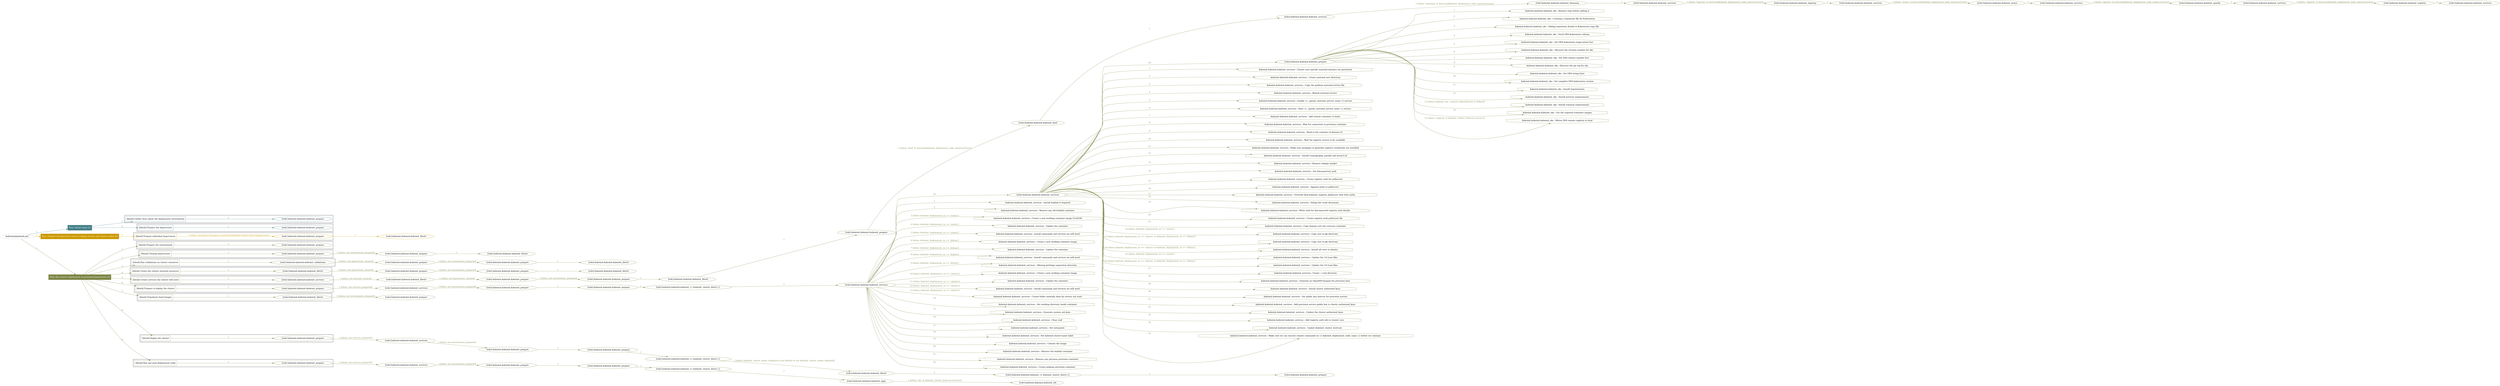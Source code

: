 digraph {
	graph [concentrate=true ordering=in rankdir=LR ratio=fill]
	edge [esep=5 sep=10]
	"kubeinit/playbook.yml" [id=root_node style=dotted]
	play_87d0db64 [label="Play: Initial setup (1)" color="#448088" fontcolor="#ffffff" id=play_87d0db64 shape=box style=filled tooltip=localhost]
	"kubeinit/playbook.yml" -> play_87d0db64 [label="1 " color="#448088" fontcolor="#448088" id=edge_9d73c4c6 labeltooltip="1 " tooltip="1 "]
	subgraph "kubeinit.kubeinit.kubeinit_prepare" {
		role_f42edd8a [label="[role] kubeinit.kubeinit.kubeinit_prepare" color="#448088" id=role_f42edd8a tooltip="kubeinit.kubeinit.kubeinit_prepare"]
	}
	subgraph "kubeinit.kubeinit.kubeinit_prepare" {
		role_058b6973 [label="[role] kubeinit.kubeinit.kubeinit_prepare" color="#448088" id=role_058b6973 tooltip="kubeinit.kubeinit.kubeinit_prepare"]
	}
	subgraph "Play: Initial setup (1)" {
		play_87d0db64 -> block_4e279056 [label=1 color="#448088" fontcolor="#448088" id=edge_4712d1a4 labeltooltip=1 tooltip=1]
		subgraph cluster_block_4e279056 {
			block_4e279056 [label="[block] Gather facts about the deployment environment" color="#448088" id=block_4e279056 labeltooltip="Gather facts about the deployment environment" shape=box tooltip="Gather facts about the deployment environment"]
			block_4e279056 -> role_f42edd8a [label="1 " color="#448088" fontcolor="#448088" id=edge_db22bc08 labeltooltip="1 " tooltip="1 "]
		}
		play_87d0db64 -> block_3f48093f [label=2 color="#448088" fontcolor="#448088" id=edge_87519b85 labeltooltip=2 tooltip=2]
		subgraph cluster_block_3f48093f {
			block_3f48093f [label="[block] Prepare the hypervisors" color="#448088" id=block_3f48093f labeltooltip="Prepare the hypervisors" shape=box tooltip="Prepare the hypervisors"]
			block_3f48093f -> role_058b6973 [label="1 " color="#448088" fontcolor="#448088" id=edge_2319b267 labeltooltip="1 " tooltip="1 "]
		}
	}
	play_05118c33 [label="Play: Prepare all hypervisor hosts to deploy service and cluster nodes (0)" color="#cc9900" fontcolor="#ffffff" id=play_05118c33 shape=box style=filled tooltip="Play: Prepare all hypervisor hosts to deploy service and cluster nodes (0)"]
	"kubeinit/playbook.yml" -> play_05118c33 [label="2 " color="#cc9900" fontcolor="#cc9900" id=edge_7a2f3e45 labeltooltip="2 " tooltip="2 "]
	subgraph "kubeinit.kubeinit.kubeinit_libvirt" {
		role_f26ae93d [label="[role] kubeinit.kubeinit.kubeinit_libvirt" color="#cc9900" id=role_f26ae93d tooltip="kubeinit.kubeinit.kubeinit_libvirt"]
	}
	subgraph "kubeinit.kubeinit.kubeinit_prepare" {
		role_41a4da51 [label="[role] kubeinit.kubeinit.kubeinit_prepare" color="#cc9900" id=role_41a4da51 tooltip="kubeinit.kubeinit.kubeinit_prepare"]
		role_41a4da51 -> role_f26ae93d [label="1 " color="#cc9900" fontcolor="#cc9900" id=edge_e25fc8d9 labeltooltip="1 " tooltip="1 "]
	}
	subgraph "Play: Prepare all hypervisor hosts to deploy service and cluster nodes (0)" {
		play_05118c33 -> block_a35e588c [label=1 color="#cc9900" fontcolor="#cc9900" id=edge_595d829c labeltooltip=1 tooltip=1]
		subgraph cluster_block_a35e588c {
			block_a35e588c [label="[block] Prepare individual hypervisors" color="#cc9900" id=block_a35e588c labeltooltip="Prepare individual hypervisors" shape=box tooltip="Prepare individual hypervisors"]
			block_a35e588c -> role_41a4da51 [label="1 [when: inventory_hostname in hostvars['kubeinit-cluster-facts'].hypervisors]" color="#cc9900" fontcolor="#cc9900" id=edge_2ab91548 labeltooltip="1 [when: inventory_hostname in hostvars['kubeinit-cluster-facts'].hypervisors]" tooltip="1 [when: inventory_hostname in hostvars['kubeinit-cluster-facts'].hypervisors]"]
		}
	}
	play_63ad06b0 [label="Play: Run cluster deployment on prepared hypervisors (1)" color="#7e8646" fontcolor="#ffffff" id=play_63ad06b0 shape=box style=filled tooltip=localhost]
	"kubeinit/playbook.yml" -> play_63ad06b0 [label="3 " color="#7e8646" fontcolor="#7e8646" id=edge_5c93c1a3 labeltooltip="3 " tooltip="3 "]
	subgraph "kubeinit.kubeinit.kubeinit_prepare" {
		role_0970f52c [label="[role] kubeinit.kubeinit.kubeinit_prepare" color="#7e8646" id=role_0970f52c tooltip="kubeinit.kubeinit.kubeinit_prepare"]
	}
	subgraph "kubeinit.kubeinit.kubeinit_libvirt" {
		role_49745679 [label="[role] kubeinit.kubeinit.kubeinit_libvirt" color="#7e8646" id=role_49745679 tooltip="kubeinit.kubeinit.kubeinit_libvirt"]
	}
	subgraph "kubeinit.kubeinit.kubeinit_prepare" {
		role_d3ad260a [label="[role] kubeinit.kubeinit.kubeinit_prepare" color="#7e8646" id=role_d3ad260a tooltip="kubeinit.kubeinit.kubeinit_prepare"]
		role_d3ad260a -> role_49745679 [label="1 " color="#7e8646" fontcolor="#7e8646" id=edge_bbd91679 labeltooltip="1 " tooltip="1 "]
	}
	subgraph "kubeinit.kubeinit.kubeinit_prepare" {
		role_5112cca8 [label="[role] kubeinit.kubeinit.kubeinit_prepare" color="#7e8646" id=role_5112cca8 tooltip="kubeinit.kubeinit.kubeinit_prepare"]
		role_5112cca8 -> role_d3ad260a [label="1 [when: not environment_prepared]" color="#7e8646" fontcolor="#7e8646" id=edge_619c03f1 labeltooltip="1 [when: not environment_prepared]" tooltip="1 [when: not environment_prepared]"]
	}
	subgraph "kubeinit.kubeinit.kubeinit_libvirt" {
		role_38a12ade [label="[role] kubeinit.kubeinit.kubeinit_libvirt" color="#7e8646" id=role_38a12ade tooltip="kubeinit.kubeinit.kubeinit_libvirt"]
	}
	subgraph "kubeinit.kubeinit.kubeinit_prepare" {
		role_173e8732 [label="[role] kubeinit.kubeinit.kubeinit_prepare" color="#7e8646" id=role_173e8732 tooltip="kubeinit.kubeinit.kubeinit_prepare"]
		role_173e8732 -> role_38a12ade [label="1 " color="#7e8646" fontcolor="#7e8646" id=edge_3a1f9c24 labeltooltip="1 " tooltip="1 "]
	}
	subgraph "kubeinit.kubeinit.kubeinit_prepare" {
		role_108a091d [label="[role] kubeinit.kubeinit.kubeinit_prepare" color="#7e8646" id=role_108a091d tooltip="kubeinit.kubeinit.kubeinit_prepare"]
		role_108a091d -> role_173e8732 [label="1 [when: not environment_prepared]" color="#7e8646" fontcolor="#7e8646" id=edge_f6538607 labeltooltip="1 [when: not environment_prepared]" tooltip="1 [when: not environment_prepared]"]
	}
	subgraph "kubeinit.kubeinit.kubeinit_validations" {
		role_7cdef1f8 [label="[role] kubeinit.kubeinit.kubeinit_validations" color="#7e8646" id=role_7cdef1f8 tooltip="kubeinit.kubeinit.kubeinit_validations"]
		role_7cdef1f8 -> role_108a091d [label="1 [when: not hypervisors_cleaned]" color="#7e8646" fontcolor="#7e8646" id=edge_c25c70f5 labeltooltip="1 [when: not hypervisors_cleaned]" tooltip="1 [when: not hypervisors_cleaned]"]
	}
	subgraph "kubeinit.kubeinit.kubeinit_libvirt" {
		role_c1b9b58c [label="[role] kubeinit.kubeinit.kubeinit_libvirt" color="#7e8646" id=role_c1b9b58c tooltip="kubeinit.kubeinit.kubeinit_libvirt"]
	}
	subgraph "kubeinit.kubeinit.kubeinit_prepare" {
		role_eb49ee43 [label="[role] kubeinit.kubeinit.kubeinit_prepare" color="#7e8646" id=role_eb49ee43 tooltip="kubeinit.kubeinit.kubeinit_prepare"]
		role_eb49ee43 -> role_c1b9b58c [label="1 " color="#7e8646" fontcolor="#7e8646" id=edge_b58cdabe labeltooltip="1 " tooltip="1 "]
	}
	subgraph "kubeinit.kubeinit.kubeinit_prepare" {
		role_29a3681a [label="[role] kubeinit.kubeinit.kubeinit_prepare" color="#7e8646" id=role_29a3681a tooltip="kubeinit.kubeinit.kubeinit_prepare"]
		role_29a3681a -> role_eb49ee43 [label="1 [when: not environment_prepared]" color="#7e8646" fontcolor="#7e8646" id=edge_bad3c96b labeltooltip="1 [when: not environment_prepared]" tooltip="1 [when: not environment_prepared]"]
	}
	subgraph "kubeinit.kubeinit.kubeinit_libvirt" {
		role_866a4097 [label="[role] kubeinit.kubeinit.kubeinit_libvirt" color="#7e8646" id=role_866a4097 tooltip="kubeinit.kubeinit.kubeinit_libvirt"]
		role_866a4097 -> role_29a3681a [label="1 [when: not hypervisors_cleaned]" color="#7e8646" fontcolor="#7e8646" id=edge_6920358d labeltooltip="1 [when: not hypervisors_cleaned]" tooltip="1 [when: not hypervisors_cleaned]"]
	}
	subgraph "kubeinit.kubeinit.kubeinit_services" {
		role_0c271d42 [label="[role] kubeinit.kubeinit.kubeinit_services" color="#7e8646" id=role_0c271d42 tooltip="kubeinit.kubeinit.kubeinit_services"]
	}
	subgraph "kubeinit.kubeinit.kubeinit_registry" {
		role_b09949bb [label="[role] kubeinit.kubeinit.kubeinit_registry" color="#7e8646" id=role_b09949bb tooltip="kubeinit.kubeinit.kubeinit_registry"]
		role_b09949bb -> role_0c271d42 [label="1 " color="#7e8646" fontcolor="#7e8646" id=edge_7ad7776f labeltooltip="1 " tooltip="1 "]
	}
	subgraph "kubeinit.kubeinit.kubeinit_services" {
		role_59762ee9 [label="[role] kubeinit.kubeinit.kubeinit_services" color="#7e8646" id=role_59762ee9 tooltip="kubeinit.kubeinit.kubeinit_services"]
		role_59762ee9 -> role_b09949bb [label="1 [when: 'registry' in hostvars[kubeinit_deployment_node_name].services]" color="#7e8646" fontcolor="#7e8646" id=edge_0fada013 labeltooltip="1 [when: 'registry' in hostvars[kubeinit_deployment_node_name].services]" tooltip="1 [when: 'registry' in hostvars[kubeinit_deployment_node_name].services]"]
	}
	subgraph "kubeinit.kubeinit.kubeinit_apache" {
		role_cd0da478 [label="[role] kubeinit.kubeinit.kubeinit_apache" color="#7e8646" id=role_cd0da478 tooltip="kubeinit.kubeinit.kubeinit_apache"]
		role_cd0da478 -> role_59762ee9 [label="1 " color="#7e8646" fontcolor="#7e8646" id=edge_8872dcd8 labeltooltip="1 " tooltip="1 "]
	}
	subgraph "kubeinit.kubeinit.kubeinit_services" {
		role_27e45bc1 [label="[role] kubeinit.kubeinit.kubeinit_services" color="#7e8646" id=role_27e45bc1 tooltip="kubeinit.kubeinit.kubeinit_services"]
		role_27e45bc1 -> role_cd0da478 [label="1 [when: 'apache' in hostvars[kubeinit_deployment_node_name].services]" color="#7e8646" fontcolor="#7e8646" id=edge_a324c24a labeltooltip="1 [when: 'apache' in hostvars[kubeinit_deployment_node_name].services]" tooltip="1 [when: 'apache' in hostvars[kubeinit_deployment_node_name].services]"]
	}
	subgraph "kubeinit.kubeinit.kubeinit_nexus" {
		role_60b45da8 [label="[role] kubeinit.kubeinit.kubeinit_nexus" color="#7e8646" id=role_60b45da8 tooltip="kubeinit.kubeinit.kubeinit_nexus"]
		role_60b45da8 -> role_27e45bc1 [label="1 " color="#7e8646" fontcolor="#7e8646" id=edge_fbbc7f1d labeltooltip="1 " tooltip="1 "]
	}
	subgraph "kubeinit.kubeinit.kubeinit_services" {
		role_e306c349 [label="[role] kubeinit.kubeinit.kubeinit_services" color="#7e8646" id=role_e306c349 tooltip="kubeinit.kubeinit.kubeinit_services"]
		role_e306c349 -> role_60b45da8 [label="1 [when: 'nexus' in hostvars[kubeinit_deployment_node_name].services]" color="#7e8646" fontcolor="#7e8646" id=edge_c4a2fa41 labeltooltip="1 [when: 'nexus' in hostvars[kubeinit_deployment_node_name].services]" tooltip="1 [when: 'nexus' in hostvars[kubeinit_deployment_node_name].services]"]
	}
	subgraph "kubeinit.kubeinit.kubeinit_haproxy" {
		role_bbe16154 [label="[role] kubeinit.kubeinit.kubeinit_haproxy" color="#7e8646" id=role_bbe16154 tooltip="kubeinit.kubeinit.kubeinit_haproxy"]
		role_bbe16154 -> role_e306c349 [label="1 " color="#7e8646" fontcolor="#7e8646" id=edge_a4ea43fc labeltooltip="1 " tooltip="1 "]
	}
	subgraph "kubeinit.kubeinit.kubeinit_services" {
		role_5dc8c433 [label="[role] kubeinit.kubeinit.kubeinit_services" color="#7e8646" id=role_5dc8c433 tooltip="kubeinit.kubeinit.kubeinit_services"]
		role_5dc8c433 -> role_bbe16154 [label="1 [when: 'haproxy' in hostvars[kubeinit_deployment_node_name].services]" color="#7e8646" fontcolor="#7e8646" id=edge_3ac73695 labeltooltip="1 [when: 'haproxy' in hostvars[kubeinit_deployment_node_name].services]" tooltip="1 [when: 'haproxy' in hostvars[kubeinit_deployment_node_name].services]"]
	}
	subgraph "kubeinit.kubeinit.kubeinit_dnsmasq" {
		role_1f5d61ee [label="[role] kubeinit.kubeinit.kubeinit_dnsmasq" color="#7e8646" id=role_1f5d61ee tooltip="kubeinit.kubeinit.kubeinit_dnsmasq"]
		role_1f5d61ee -> role_5dc8c433 [label="1 " color="#7e8646" fontcolor="#7e8646" id=edge_4d455502 labeltooltip="1 " tooltip="1 "]
	}
	subgraph "kubeinit.kubeinit.kubeinit_services" {
		role_ab257b0f [label="[role] kubeinit.kubeinit.kubeinit_services" color="#7e8646" id=role_ab257b0f tooltip="kubeinit.kubeinit.kubeinit_services"]
		role_ab257b0f -> role_1f5d61ee [label="1 [when: 'dnsmasq' in hostvars[kubeinit_deployment_node_name].services]" color="#7e8646" fontcolor="#7e8646" id=edge_f7cfd8f1 labeltooltip="1 [when: 'dnsmasq' in hostvars[kubeinit_deployment_node_name].services]" tooltip="1 [when: 'dnsmasq' in hostvars[kubeinit_deployment_node_name].services]"]
	}
	subgraph "kubeinit.kubeinit.kubeinit_bind" {
		role_b6c5ae76 [label="[role] kubeinit.kubeinit.kubeinit_bind" color="#7e8646" id=role_b6c5ae76 tooltip="kubeinit.kubeinit.kubeinit_bind"]
		role_b6c5ae76 -> role_ab257b0f [label="1 " color="#7e8646" fontcolor="#7e8646" id=edge_ece283eb labeltooltip="1 " tooltip="1 "]
	}
	subgraph "kubeinit.kubeinit.kubeinit_prepare" {
		role_d26658a9 [label="[role] kubeinit.kubeinit.kubeinit_prepare" color="#7e8646" id=role_d26658a9 tooltip="kubeinit.kubeinit.kubeinit_prepare"]
		role_d26658a9 -> role_b6c5ae76 [label="1 [when: 'bind' in hostvars[kubeinit_deployment_node_name].services]" color="#7e8646" fontcolor="#7e8646" id=edge_36b2ab4a labeltooltip="1 [when: 'bind' in hostvars[kubeinit_deployment_node_name].services]" tooltip="1 [when: 'bind' in hostvars[kubeinit_deployment_node_name].services]"]
	}
	subgraph "kubeinit.kubeinit.kubeinit_libvirt" {
		role_a6227770 [label="[role] kubeinit.kubeinit.kubeinit_libvirt" color="#7e8646" id=role_a6227770 tooltip="kubeinit.kubeinit.kubeinit_libvirt"]
		role_a6227770 -> role_d26658a9 [label="1 " color="#7e8646" fontcolor="#7e8646" id=edge_397f40f3 labeltooltip="1 " tooltip="1 "]
	}
	subgraph "kubeinit.kubeinit.kubeinit_prepare" {
		role_e621491d [label="[role] kubeinit.kubeinit.kubeinit_prepare" color="#7e8646" id=role_e621491d tooltip="kubeinit.kubeinit.kubeinit_prepare"]
		role_e621491d -> role_a6227770 [label="1 " color="#7e8646" fontcolor="#7e8646" id=edge_7a85b620 labeltooltip="1 " tooltip="1 "]
	}
	subgraph "kubeinit.kubeinit.kubeinit_prepare" {
		role_8d8a2733 [label="[role] kubeinit.kubeinit.kubeinit_prepare" color="#7e8646" id=role_8d8a2733 tooltip="kubeinit.kubeinit.kubeinit_prepare"]
		role_8d8a2733 -> role_e621491d [label="1 [when: not environment_prepared]" color="#7e8646" fontcolor="#7e8646" id=edge_0e70df71 labeltooltip="1 [when: not environment_prepared]" tooltip="1 [when: not environment_prepared]"]
	}
	subgraph "kubeinit.kubeinit.kubeinit_libvirt" {
		role_38ba7928 [label="[role] kubeinit.kubeinit.kubeinit_libvirt" color="#7e8646" id=role_38ba7928 tooltip="kubeinit.kubeinit.kubeinit_libvirt"]
		role_38ba7928 -> role_8d8a2733 [label="1 [when: not hypervisors_cleaned]" color="#7e8646" fontcolor="#7e8646" id=edge_26fff26f labeltooltip="1 [when: not hypervisors_cleaned]" tooltip="1 [when: not hypervisors_cleaned]"]
	}
	subgraph "kubeinit.kubeinit.kubeinit_services" {
		role_5cdbf76e [label="[role] kubeinit.kubeinit.kubeinit_services" color="#7e8646" id=role_5cdbf76e tooltip="kubeinit.kubeinit.kubeinit_services"]
		role_5cdbf76e -> role_38ba7928 [label="1 [when: not network_created]" color="#7e8646" fontcolor="#7e8646" id=edge_1107ef32 labeltooltip="1 [when: not network_created]" tooltip="1 [when: not network_created]"]
	}
	subgraph "kubeinit.kubeinit.kubeinit_prepare" {
		role_ef35c81f [label="[role] kubeinit.kubeinit.kubeinit_prepare" color="#7e8646" id=role_ef35c81f tooltip="kubeinit.kubeinit.kubeinit_prepare"]
		task_3a16bbb7 [label="kubeinit.kubeinit.kubeinit_eks : Remove repo before adding it" color="#7e8646" id=task_3a16bbb7 shape=octagon tooltip="kubeinit.kubeinit.kubeinit_eks : Remove repo before adding it"]
		role_ef35c81f -> task_3a16bbb7 [label="1 " color="#7e8646" fontcolor="#7e8646" id=edge_8b5bb146 labeltooltip="1 " tooltip="1 "]
		task_b39b77f6 [label="kubeinit.kubeinit.kubeinit_eks : Creating a repository file for Kubernetes" color="#7e8646" id=task_b39b77f6 shape=octagon tooltip="kubeinit.kubeinit.kubeinit_eks : Creating a repository file for Kubernetes"]
		role_ef35c81f -> task_b39b77f6 [label="2 " color="#7e8646" fontcolor="#7e8646" id=edge_3a7c21df labeltooltip="2 " tooltip="2 "]
		task_0abecddd [label="kubeinit.kubeinit.kubeinit_eks : Adding repository details in Kubernetes repo file." color="#7e8646" id=task_0abecddd shape=octagon tooltip="kubeinit.kubeinit.kubeinit_eks : Adding repository details in Kubernetes repo file."]
		role_ef35c81f -> task_0abecddd [label="3 " color="#7e8646" fontcolor="#7e8646" id=edge_49ee9853 labeltooltip="3 " tooltip="3 "]
		task_443e381f [label="kubeinit.kubeinit.kubeinit_eks : Fetch EKS kubernetes release" color="#7e8646" id=task_443e381f shape=octagon tooltip="kubeinit.kubeinit.kubeinit_eks : Fetch EKS kubernetes release"]
		role_ef35c81f -> task_443e381f [label="4 " color="#7e8646" fontcolor="#7e8646" id=edge_7594fe01 labeltooltip="4 " tooltip="4 "]
		task_a07a83be [label="kubeinit.kubeinit.kubeinit_eks : Set EKS kubernetes major-minor fact" color="#7e8646" id=task_a07a83be shape=octagon tooltip="kubeinit.kubeinit.kubeinit_eks : Set EKS kubernetes major-minor fact"]
		role_ef35c81f -> task_a07a83be [label="5 " color="#7e8646" fontcolor="#7e8646" id=edge_e152fabd labeltooltip="5 " tooltip="5 "]
		task_4fdd0b13 [label="kubeinit.kubeinit.kubeinit_eks : Discover the revision number for eks" color="#7e8646" id=task_4fdd0b13 shape=octagon tooltip="kubeinit.kubeinit.kubeinit_eks : Discover the revision number for eks"]
		role_ef35c81f -> task_4fdd0b13 [label="6 " color="#7e8646" fontcolor="#7e8646" id=edge_33c81233 labeltooltip="6 " tooltip="6 "]
		task_480c9ec3 [label="kubeinit.kubeinit.kubeinit_eks : Set EKS release number fact" color="#7e8646" id=task_480c9ec3 shape=octagon tooltip="kubeinit.kubeinit.kubeinit_eks : Set EKS release number fact"]
		role_ef35c81f -> task_480c9ec3 [label="7 " color="#7e8646" fontcolor="#7e8646" id=edge_e27d3589 labeltooltip="7 " tooltip="7 "]
		task_7c6894d0 [label="kubeinit.kubeinit.kubeinit_eks : Discover the git tag for eks" color="#7e8646" id=task_7c6894d0 shape=octagon tooltip="kubeinit.kubeinit.kubeinit_eks : Discover the git tag for eks"]
		role_ef35c81f -> task_7c6894d0 [label="8 " color="#7e8646" fontcolor="#7e8646" id=edge_46468e7f labeltooltip="8 " tooltip="8 "]
		task_c4c0847e [label="kubeinit.kubeinit.kubeinit_eks : Set EKS string facts" color="#7e8646" id=task_c4c0847e shape=octagon tooltip="kubeinit.kubeinit.kubeinit_eks : Set EKS string facts"]
		role_ef35c81f -> task_c4c0847e [label="9 " color="#7e8646" fontcolor="#7e8646" id=edge_051c9e00 labeltooltip="9 " tooltip="9 "]
		task_2cc1fdc0 [label="kubeinit.kubeinit.kubeinit_eks : Set complete EKS kubernetes version" color="#7e8646" id=task_2cc1fdc0 shape=octagon tooltip="kubeinit.kubeinit.kubeinit_eks : Set complete EKS kubernetes version"]
		role_ef35c81f -> task_2cc1fdc0 [label="10 " color="#7e8646" fontcolor="#7e8646" id=edge_944e52b4 labeltooltip="10 " tooltip="10 "]
		task_d955a61d [label="kubeinit.kubeinit.kubeinit_eks : Install requirements" color="#7e8646" id=task_d955a61d shape=octagon tooltip="kubeinit.kubeinit.kubeinit_eks : Install requirements"]
		role_ef35c81f -> task_d955a61d [label="11 " color="#7e8646" fontcolor="#7e8646" id=edge_ee40a9ae labeltooltip="11 " tooltip="11 "]
		task_04b64d88 [label="kubeinit.kubeinit.kubeinit_eks : Install services requirements" color="#7e8646" id=task_04b64d88 shape=octagon tooltip="kubeinit.kubeinit.kubeinit_eks : Install services requirements"]
		role_ef35c81f -> task_04b64d88 [label="12 " color="#7e8646" fontcolor="#7e8646" id=edge_fdc6336b labeltooltip="12 " tooltip="12 "]
		task_8c26cf6a [label="kubeinit.kubeinit.kubeinit_eks : Install common requirements" color="#7e8646" id=task_8c26cf6a shape=octagon tooltip="kubeinit.kubeinit.kubeinit_eks : Install common requirements"]
		role_ef35c81f -> task_8c26cf6a [label="13 [when: kubeinit_eks_common_dependencies is defined]" color="#7e8646" fontcolor="#7e8646" id=edge_b3f3575d labeltooltip="13 [when: kubeinit_eks_common_dependencies is defined]" tooltip="13 [when: kubeinit_eks_common_dependencies is defined]"]
		task_aa6dc5d6 [label="kubeinit.kubeinit.kubeinit_eks : Get the required container images" color="#7e8646" id=task_aa6dc5d6 shape=octagon tooltip="kubeinit.kubeinit.kubeinit_eks : Get the required container images"]
		role_ef35c81f -> task_aa6dc5d6 [label="14 " color="#7e8646" fontcolor="#7e8646" id=edge_ed7ce089 labeltooltip="14 " tooltip="14 "]
		task_bf6da6c5 [label="kubeinit.kubeinit.kubeinit_eks : Mirror EKS remote registry to local" color="#7e8646" id=task_bf6da6c5 shape=octagon tooltip="kubeinit.kubeinit.kubeinit_eks : Mirror EKS remote registry to local"]
		role_ef35c81f -> task_bf6da6c5 [label="15 [when: 'registry' in kubeinit_cluster_hostvars.services]" color="#7e8646" fontcolor="#7e8646" id=edge_f6b39649 labeltooltip="15 [when: 'registry' in kubeinit_cluster_hostvars.services]" tooltip="15 [when: 'registry' in kubeinit_cluster_hostvars.services]"]
	}
	subgraph "kubeinit.kubeinit.kubeinit_services" {
		role_819f76b2 [label="[role] kubeinit.kubeinit.kubeinit_services" color="#7e8646" id=role_819f76b2 tooltip="kubeinit.kubeinit.kubeinit_services"]
		task_a0b4cdeb [label="kubeinit.kubeinit.kubeinit_services : Ensure user specific systemd instance are persistent" color="#7e8646" id=task_a0b4cdeb shape=octagon tooltip="kubeinit.kubeinit.kubeinit_services : Ensure user specific systemd instance are persistent"]
		role_819f76b2 -> task_a0b4cdeb [label="1 " color="#7e8646" fontcolor="#7e8646" id=edge_eed10d27 labeltooltip="1 " tooltip="1 "]
		task_dfb83944 [label="kubeinit.kubeinit.kubeinit_services : Create systemd user directory" color="#7e8646" id=task_dfb83944 shape=octagon tooltip="kubeinit.kubeinit.kubeinit_services : Create systemd user directory"]
		role_819f76b2 -> task_dfb83944 [label="2 " color="#7e8646" fontcolor="#7e8646" id=edge_f7d6b0ba labeltooltip="2 " tooltip="2 "]
		task_a2930ee3 [label="kubeinit.kubeinit.kubeinit_services : Copy the podman systemd service file" color="#7e8646" id=task_a2930ee3 shape=octagon tooltip="kubeinit.kubeinit.kubeinit_services : Copy the podman systemd service file"]
		role_819f76b2 -> task_a2930ee3 [label="3 " color="#7e8646" fontcolor="#7e8646" id=edge_9b616e14 labeltooltip="3 " tooltip="3 "]
		task_4eba313f [label="kubeinit.kubeinit.kubeinit_services : Reload systemd service" color="#7e8646" id=task_4eba313f shape=octagon tooltip="kubeinit.kubeinit.kubeinit_services : Reload systemd service"]
		role_819f76b2 -> task_4eba313f [label="4 " color="#7e8646" fontcolor="#7e8646" id=edge_10322d0b labeltooltip="4 " tooltip="4 "]
		task_5df983cb [label="kubeinit.kubeinit.kubeinit_services : Enable {{ _param_systemd_service_name }}.service" color="#7e8646" id=task_5df983cb shape=octagon tooltip="kubeinit.kubeinit.kubeinit_services : Enable {{ _param_systemd_service_name }}.service"]
		role_819f76b2 -> task_5df983cb [label="5 " color="#7e8646" fontcolor="#7e8646" id=edge_586af521 labeltooltip="5 " tooltip="5 "]
		task_d8dfec74 [label="kubeinit.kubeinit.kubeinit_services : Start {{ _param_systemd_service_name }}.service" color="#7e8646" id=task_d8dfec74 shape=octagon tooltip="kubeinit.kubeinit.kubeinit_services : Start {{ _param_systemd_service_name }}.service"]
		role_819f76b2 -> task_d8dfec74 [label="6 " color="#7e8646" fontcolor="#7e8646" id=edge_2289912f labeltooltip="6 " tooltip="6 "]
		task_fcccec2f [label="kubeinit.kubeinit.kubeinit_services : Add remote container to hosts" color="#7e8646" id=task_fcccec2f shape=octagon tooltip="kubeinit.kubeinit.kubeinit_services : Add remote container to hosts"]
		role_819f76b2 -> task_fcccec2f [label="7 " color="#7e8646" fontcolor="#7e8646" id=edge_599419a3 labeltooltip="7 " tooltip="7 "]
		task_38e72339 [label="kubeinit.kubeinit.kubeinit_services : Wait for connection to provision container" color="#7e8646" id=task_38e72339 shape=octagon tooltip="kubeinit.kubeinit.kubeinit_services : Wait for connection to provision container"]
		role_819f76b2 -> task_38e72339 [label="8 " color="#7e8646" fontcolor="#7e8646" id=edge_004d0059 labeltooltip="8 " tooltip="8 "]
		task_5944936f [label="kubeinit.kubeinit.kubeinit_services : Read in the contents of domain.crt" color="#7e8646" id=task_5944936f shape=octagon tooltip="kubeinit.kubeinit.kubeinit_services : Read in the contents of domain.crt"]
		role_819f76b2 -> task_5944936f [label="9 " color="#7e8646" fontcolor="#7e8646" id=edge_137cb522 labeltooltip="9 " tooltip="9 "]
		task_bb23a3f6 [label="kubeinit.kubeinit.kubeinit_services : Wait for registry service to be available" color="#7e8646" id=task_bb23a3f6 shape=octagon tooltip="kubeinit.kubeinit.kubeinit_services : Wait for registry service to be available"]
		role_819f76b2 -> task_bb23a3f6 [label="10 " color="#7e8646" fontcolor="#7e8646" id=edge_faa3321f labeltooltip="10 " tooltip="10 "]
		task_7a6847c8 [label="kubeinit.kubeinit.kubeinit_services : Make sure packages to generate registry credentials are installed" color="#7e8646" id=task_7a6847c8 shape=octagon tooltip="kubeinit.kubeinit.kubeinit_services : Make sure packages to generate registry credentials are installed"]
		role_819f76b2 -> task_7a6847c8 [label="11 " color="#7e8646" fontcolor="#7e8646" id=edge_ce93cf43 labeltooltip="11 " tooltip="11 "]
		task_b4f5aef2 [label="kubeinit.kubeinit.kubeinit_services : Install cryptography, passlib and nexus3-cli" color="#7e8646" id=task_b4f5aef2 shape=octagon tooltip="kubeinit.kubeinit.kubeinit_services : Install cryptography, passlib and nexus3-cli"]
		role_819f76b2 -> task_b4f5aef2 [label="12 " color="#7e8646" fontcolor="#7e8646" id=edge_4cf985eb labeltooltip="12 " tooltip="12 "]
		task_d9acb0d5 [label="kubeinit.kubeinit.kubeinit_services : Remove nologin marker" color="#7e8646" id=task_d9acb0d5 shape=octagon tooltip="kubeinit.kubeinit.kubeinit_services : Remove nologin marker"]
		role_819f76b2 -> task_d9acb0d5 [label="13 " color="#7e8646" fontcolor="#7e8646" id=edge_87ed0fdf labeltooltip="13 " tooltip="13 "]
		task_d4a8fd0d [label="kubeinit.kubeinit.kubeinit_services : Set disconnected_auth" color="#7e8646" id=task_d4a8fd0d shape=octagon tooltip="kubeinit.kubeinit.kubeinit_services : Set disconnected_auth"]
		role_819f76b2 -> task_d4a8fd0d [label="14 " color="#7e8646" fontcolor="#7e8646" id=edge_8779456b labeltooltip="14 " tooltip="14 "]
		task_3b46f556 [label="kubeinit.kubeinit.kubeinit_services : Create registry auth for pullsecret" color="#7e8646" id=task_3b46f556 shape=octagon tooltip="kubeinit.kubeinit.kubeinit_services : Create registry auth for pullsecret"]
		role_819f76b2 -> task_3b46f556 [label="15 " color="#7e8646" fontcolor="#7e8646" id=edge_87e26617 labeltooltip="15 " tooltip="15 "]
		task_12085c65 [label="kubeinit.kubeinit.kubeinit_services : Append auths to pullsecret" color="#7e8646" id=task_12085c65 shape=octagon tooltip="kubeinit.kubeinit.kubeinit_services : Append auths to pullsecret"]
		role_819f76b2 -> task_12085c65 [label="16 " color="#7e8646" fontcolor="#7e8646" id=edge_56f733f6 labeltooltip="16 " tooltip="16 "]
		task_524aeeb0 [label="kubeinit.kubeinit.kubeinit_services : Override final kubeinit_registry_pullsecret with both auths" color="#7e8646" id=task_524aeeb0 shape=octagon tooltip="kubeinit.kubeinit.kubeinit_services : Override final kubeinit_registry_pullsecret with both auths"]
		role_819f76b2 -> task_524aeeb0 [label="17 " color="#7e8646" fontcolor="#7e8646" id=edge_baee4c8a labeltooltip="17 " tooltip="17 "]
		task_07060e96 [label="kubeinit.kubeinit.kubeinit_services : Debug the creds dictionary" color="#7e8646" id=task_07060e96 shape=octagon tooltip="kubeinit.kubeinit.kubeinit_services : Debug the creds dictionary"]
		role_819f76b2 -> task_07060e96 [label="18 " color="#7e8646" fontcolor="#7e8646" id=edge_4eeb128a labeltooltip="18 " tooltip="18 "]
		task_9306ac1d [label="kubeinit.kubeinit.kubeinit_services : Write auth for disconnected registry auth details" color="#7e8646" id=task_9306ac1d shape=octagon tooltip="kubeinit.kubeinit.kubeinit_services : Write auth for disconnected registry auth details"]
		role_819f76b2 -> task_9306ac1d [label="19 " color="#7e8646" fontcolor="#7e8646" id=edge_1c73131d labeltooltip="19 " tooltip="19 "]
		task_c14ddbaf [label="kubeinit.kubeinit.kubeinit_services : Create registry auth pullsecret file" color="#7e8646" id=task_c14ddbaf shape=octagon tooltip="kubeinit.kubeinit.kubeinit_services : Create registry auth pullsecret file"]
		role_819f76b2 -> task_c14ddbaf [label="20 " color="#7e8646" fontcolor="#7e8646" id=edge_3f8629a9 labeltooltip="20 " tooltip="20 "]
		task_57edb0f0 [label="kubeinit.kubeinit.kubeinit_services : Copy domain cert into services container" color="#7e8646" id=task_57edb0f0 shape=octagon tooltip="kubeinit.kubeinit.kubeinit_services : Copy domain cert into services container"]
		role_819f76b2 -> task_57edb0f0 [label="21 " color="#7e8646" fontcolor="#7e8646" id=edge_04675d10 labeltooltip="21 " tooltip="21 "]
		task_6c37a342 [label="kubeinit.kubeinit.kubeinit_services : Copy cert to pki directory" color="#7e8646" id=task_6c37a342 shape=octagon tooltip="kubeinit.kubeinit.kubeinit_services : Copy cert to pki directory"]
		role_819f76b2 -> task_6c37a342 [label="22 [when: kubeinit_deployment_os == 'centos']" color="#7e8646" fontcolor="#7e8646" id=edge_594af260 labeltooltip="22 [when: kubeinit_deployment_os == 'centos']" tooltip="22 [when: kubeinit_deployment_os == 'centos']"]
		task_ae83385d [label="kubeinit.kubeinit.kubeinit_services : Copy cert to pki directory" color="#7e8646" id=task_ae83385d shape=octagon tooltip="kubeinit.kubeinit.kubeinit_services : Copy cert to pki directory"]
		role_819f76b2 -> task_ae83385d [label="23 [when: kubeinit_deployment_os == 'ubuntu' or kubeinit_deployment_os == 'debian']" color="#7e8646" fontcolor="#7e8646" id=edge_8dd4a3e8 labeltooltip="23 [when: kubeinit_deployment_os == 'ubuntu' or kubeinit_deployment_os == 'debian']" tooltip="23 [when: kubeinit_deployment_os == 'ubuntu' or kubeinit_deployment_os == 'debian']"]
		task_e68d32cb [label="kubeinit.kubeinit.kubeinit_services : Install all certs in ubuntu" color="#7e8646" id=task_e68d32cb shape=octagon tooltip="kubeinit.kubeinit.kubeinit_services : Install all certs in ubuntu"]
		role_819f76b2 -> task_e68d32cb [label="24 [when: kubeinit_deployment_os == 'ubuntu' or kubeinit_deployment_os == 'debian']" color="#7e8646" fontcolor="#7e8646" id=edge_6aa71880 labeltooltip="24 [when: kubeinit_deployment_os == 'ubuntu' or kubeinit_deployment_os == 'debian']" tooltip="24 [when: kubeinit_deployment_os == 'ubuntu' or kubeinit_deployment_os == 'debian']"]
		task_3050af9c [label="kubeinit.kubeinit.kubeinit_services : Update the CA trust files" color="#7e8646" id=task_3050af9c shape=octagon tooltip="kubeinit.kubeinit.kubeinit_services : Update the CA trust files"]
		role_819f76b2 -> task_3050af9c [label="25 [when: kubeinit_deployment_os == 'centos']" color="#7e8646" fontcolor="#7e8646" id=edge_056596ad labeltooltip="25 [when: kubeinit_deployment_os == 'centos']" tooltip="25 [when: kubeinit_deployment_os == 'centos']"]
		task_2c5c85d8 [label="kubeinit.kubeinit.kubeinit_services : Update the CA trust files" color="#7e8646" id=task_2c5c85d8 shape=octagon tooltip="kubeinit.kubeinit.kubeinit_services : Update the CA trust files"]
		role_819f76b2 -> task_2c5c85d8 [label="26 [when: kubeinit_deployment_os == 'ubuntu' or kubeinit_deployment_os == 'debian']" color="#7e8646" fontcolor="#7e8646" id=edge_58d9fabe labeltooltip="26 [when: kubeinit_deployment_os == 'ubuntu' or kubeinit_deployment_os == 'debian']" tooltip="26 [when: kubeinit_deployment_os == 'ubuntu' or kubeinit_deployment_os == 'debian']"]
		task_cbbad94c [label="kubeinit.kubeinit.kubeinit_services : Create ~/.ssh directory" color="#7e8646" id=task_cbbad94c shape=octagon tooltip="kubeinit.kubeinit.kubeinit_services : Create ~/.ssh directory"]
		role_819f76b2 -> task_cbbad94c [label="27 " color="#7e8646" fontcolor="#7e8646" id=edge_e150084f labeltooltip="27 " tooltip="27 "]
		task_15c77390 [label="kubeinit.kubeinit.kubeinit_services : Generate an OpenSSH keypair for provision host" color="#7e8646" id=task_15c77390 shape=octagon tooltip="kubeinit.kubeinit.kubeinit_services : Generate an OpenSSH keypair for provision host"]
		role_819f76b2 -> task_15c77390 [label="28 " color="#7e8646" fontcolor="#7e8646" id=edge_67b0799c labeltooltip="28 " tooltip="28 "]
		task_cf808c59 [label="kubeinit.kubeinit.kubeinit_services : Install cluster authorized keys" color="#7e8646" id=task_cf808c59 shape=octagon tooltip="kubeinit.kubeinit.kubeinit_services : Install cluster authorized keys"]
		role_819f76b2 -> task_cf808c59 [label="29 " color="#7e8646" fontcolor="#7e8646" id=edge_a06e9721 labeltooltip="29 " tooltip="29 "]
		task_2c0398db [label="kubeinit.kubeinit.kubeinit_services : Set public_key hostvar for provision service" color="#7e8646" id=task_2c0398db shape=octagon tooltip="kubeinit.kubeinit.kubeinit_services : Set public_key hostvar for provision service"]
		role_819f76b2 -> task_2c0398db [label="30 " color="#7e8646" fontcolor="#7e8646" id=edge_2ed98be1 labeltooltip="30 " tooltip="30 "]
		task_1c84a51a [label="kubeinit.kubeinit.kubeinit_services : Add provision service public key to cluster authorized_keys" color="#7e8646" id=task_1c84a51a shape=octagon tooltip="kubeinit.kubeinit.kubeinit_services : Add provision service public key to cluster authorized_keys"]
		role_819f76b2 -> task_1c84a51a [label="31 " color="#7e8646" fontcolor="#7e8646" id=edge_f34dc7b0 labeltooltip="31 " tooltip="31 "]
		task_acb63b18 [label="kubeinit.kubeinit.kubeinit_services : Update the cluster authorized_keys" color="#7e8646" id=task_acb63b18 shape=octagon tooltip="kubeinit.kubeinit.kubeinit_services : Update the cluster authorized_keys"]
		role_819f76b2 -> task_acb63b18 [label="32 " color="#7e8646" fontcolor="#7e8646" id=edge_183ea117 labeltooltip="32 " tooltip="32 "]
		task_2a87384e [label="kubeinit.kubeinit.kubeinit_services : Add registry auth info to cluster vars" color="#7e8646" id=task_2a87384e shape=octagon tooltip="kubeinit.kubeinit.kubeinit_services : Add registry auth info to cluster vars"]
		role_819f76b2 -> task_2a87384e [label="33 " color="#7e8646" fontcolor="#7e8646" id=edge_aee6703b labeltooltip="33 " tooltip="33 "]
		task_be22332b [label="kubeinit.kubeinit.kubeinit_services : Update kubeinit_cluster_hostvars" color="#7e8646" id=task_be22332b shape=octagon tooltip="kubeinit.kubeinit.kubeinit_services : Update kubeinit_cluster_hostvars"]
		role_819f76b2 -> task_be22332b [label="34 " color="#7e8646" fontcolor="#7e8646" id=edge_353e0c4d labeltooltip="34 " tooltip="34 "]
		task_e67e3681 [label="kubeinit.kubeinit.kubeinit_services : Make sure we can execute remote commands on {{ kubeinit_deployment_node_name }} before we continue" color="#7e8646" id=task_e67e3681 shape=octagon tooltip="kubeinit.kubeinit.kubeinit_services : Make sure we can execute remote commands on {{ kubeinit_deployment_node_name }} before we continue"]
		role_819f76b2 -> task_e67e3681 [label="35 " color="#7e8646" fontcolor="#7e8646" id=edge_b2251486 labeltooltip="35 " tooltip="35 "]
		role_819f76b2 -> role_ef35c81f [label="36 " color="#7e8646" fontcolor="#7e8646" id=edge_5c17ca71 labeltooltip="36 " tooltip="36 "]
	}
	subgraph "kubeinit.kubeinit.kubeinit_services" {
		role_b5d6441d [label="[role] kubeinit.kubeinit.kubeinit_services" color="#7e8646" id=role_b5d6441d tooltip="kubeinit.kubeinit.kubeinit_services"]
		task_6367c646 [label="kubeinit.kubeinit.kubeinit_services : Install buildah if required" color="#7e8646" id=task_6367c646 shape=octagon tooltip="kubeinit.kubeinit.kubeinit_services : Install buildah if required"]
		role_b5d6441d -> task_6367c646 [label="1 " color="#7e8646" fontcolor="#7e8646" id=edge_e070b0a5 labeltooltip="1 " tooltip="1 "]
		task_24237e35 [label="kubeinit.kubeinit.kubeinit_services : Remove any old buildah container" color="#7e8646" id=task_24237e35 shape=octagon tooltip="kubeinit.kubeinit.kubeinit_services : Remove any old buildah container"]
		role_b5d6441d -> task_24237e35 [label="2 " color="#7e8646" fontcolor="#7e8646" id=edge_d1737a89 labeltooltip="2 " tooltip="2 "]
		task_d9fcff24 [label="kubeinit.kubeinit.kubeinit_services : Create a new working container image (CentOS)" color="#7e8646" id=task_d9fcff24 shape=octagon tooltip="kubeinit.kubeinit.kubeinit_services : Create a new working container image (CentOS)"]
		role_b5d6441d -> task_d9fcff24 [label="3 [when: kubeinit_deployment_os == 'centos']" color="#7e8646" fontcolor="#7e8646" id=edge_c50009f6 labeltooltip="3 [when: kubeinit_deployment_os == 'centos']" tooltip="3 [when: kubeinit_deployment_os == 'centos']"]
		task_b1663d8b [label="kubeinit.kubeinit.kubeinit_services : Update the container" color="#7e8646" id=task_b1663d8b shape=octagon tooltip="kubeinit.kubeinit.kubeinit_services : Update the container"]
		role_b5d6441d -> task_b1663d8b [label="4 [when: kubeinit_deployment_os == 'centos']" color="#7e8646" fontcolor="#7e8646" id=edge_8ca8eb14 labeltooltip="4 [when: kubeinit_deployment_os == 'centos']" tooltip="4 [when: kubeinit_deployment_os == 'centos']"]
		task_c7b6e542 [label="kubeinit.kubeinit.kubeinit_services : Install commands and services we will need" color="#7e8646" id=task_c7b6e542 shape=octagon tooltip="kubeinit.kubeinit.kubeinit_services : Install commands and services we will need"]
		role_b5d6441d -> task_c7b6e542 [label="5 [when: kubeinit_deployment_os == 'centos']" color="#7e8646" fontcolor="#7e8646" id=edge_cf4b44cb labeltooltip="5 [when: kubeinit_deployment_os == 'centos']" tooltip="5 [when: kubeinit_deployment_os == 'centos']"]
		task_ff808cbe [label="kubeinit.kubeinit.kubeinit_services : Create a new working container image" color="#7e8646" id=task_ff808cbe shape=octagon tooltip="kubeinit.kubeinit.kubeinit_services : Create a new working container image"]
		role_b5d6441d -> task_ff808cbe [label="6 [when: kubeinit_deployment_os == 'debian']" color="#7e8646" fontcolor="#7e8646" id=edge_c918f863 labeltooltip="6 [when: kubeinit_deployment_os == 'debian']" tooltip="6 [when: kubeinit_deployment_os == 'debian']"]
		task_d00528e3 [label="kubeinit.kubeinit.kubeinit_services : Update the container" color="#7e8646" id=task_d00528e3 shape=octagon tooltip="kubeinit.kubeinit.kubeinit_services : Update the container"]
		role_b5d6441d -> task_d00528e3 [label="7 [when: kubeinit_deployment_os == 'debian']" color="#7e8646" fontcolor="#7e8646" id=edge_bdedcb05 labeltooltip="7 [when: kubeinit_deployment_os == 'debian']" tooltip="7 [when: kubeinit_deployment_os == 'debian']"]
		task_9a9ace3a [label="kubeinit.kubeinit.kubeinit_services : Install commands and services we will need" color="#7e8646" id=task_9a9ace3a shape=octagon tooltip="kubeinit.kubeinit.kubeinit_services : Install commands and services we will need"]
		role_b5d6441d -> task_9a9ace3a [label="8 [when: kubeinit_deployment_os == 'debian']" color="#7e8646" fontcolor="#7e8646" id=edge_a7c5591e labeltooltip="8 [when: kubeinit_deployment_os == 'debian']" tooltip="8 [when: kubeinit_deployment_os == 'debian']"]
		task_c513ca9d [label="kubeinit.kubeinit.kubeinit_services : Missing privilege separation directory" color="#7e8646" id=task_c513ca9d shape=octagon tooltip="kubeinit.kubeinit.kubeinit_services : Missing privilege separation directory"]
		role_b5d6441d -> task_c513ca9d [label="9 [when: kubeinit_deployment_os == 'debian']" color="#7e8646" fontcolor="#7e8646" id=edge_08297d7c labeltooltip="9 [when: kubeinit_deployment_os == 'debian']" tooltip="9 [when: kubeinit_deployment_os == 'debian']"]
		task_20a62b03 [label="kubeinit.kubeinit.kubeinit_services : Create a new working container image" color="#7e8646" id=task_20a62b03 shape=octagon tooltip="kubeinit.kubeinit.kubeinit_services : Create a new working container image"]
		role_b5d6441d -> task_20a62b03 [label="10 [when: kubeinit_deployment_os == 'ubuntu']" color="#7e8646" fontcolor="#7e8646" id=edge_e9e55c6d labeltooltip="10 [when: kubeinit_deployment_os == 'ubuntu']" tooltip="10 [when: kubeinit_deployment_os == 'ubuntu']"]
		task_b6d96b32 [label="kubeinit.kubeinit.kubeinit_services : Update the container" color="#7e8646" id=task_b6d96b32 shape=octagon tooltip="kubeinit.kubeinit.kubeinit_services : Update the container"]
		role_b5d6441d -> task_b6d96b32 [label="11 [when: kubeinit_deployment_os == 'ubuntu']" color="#7e8646" fontcolor="#7e8646" id=edge_21267b22 labeltooltip="11 [when: kubeinit_deployment_os == 'ubuntu']" tooltip="11 [when: kubeinit_deployment_os == 'ubuntu']"]
		task_5925631c [label="kubeinit.kubeinit.kubeinit_services : Install commands and services we will need" color="#7e8646" id=task_5925631c shape=octagon tooltip="kubeinit.kubeinit.kubeinit_services : Install commands and services we will need"]
		role_b5d6441d -> task_5925631c [label="12 [when: kubeinit_deployment_os == 'ubuntu']" color="#7e8646" fontcolor="#7e8646" id=edge_abf94bd2 labeltooltip="12 [when: kubeinit_deployment_os == 'ubuntu']" tooltip="12 [when: kubeinit_deployment_os == 'ubuntu']"]
		task_fe6c1574 [label="kubeinit.kubeinit.kubeinit_services : Create folder normally done by service ssh start" color="#7e8646" id=task_fe6c1574 shape=octagon tooltip="kubeinit.kubeinit.kubeinit_services : Create folder normally done by service ssh start"]
		role_b5d6441d -> task_fe6c1574 [label="13 [when: kubeinit_deployment_os == 'ubuntu']" color="#7e8646" fontcolor="#7e8646" id=edge_3b1fb598 labeltooltip="13 [when: kubeinit_deployment_os == 'ubuntu']" tooltip="13 [when: kubeinit_deployment_os == 'ubuntu']"]
		task_2984e1ba [label="kubeinit.kubeinit.kubeinit_services : Set working directory inside container" color="#7e8646" id=task_2984e1ba shape=octagon tooltip="kubeinit.kubeinit.kubeinit_services : Set working directory inside container"]
		role_b5d6441d -> task_2984e1ba [label="14 " color="#7e8646" fontcolor="#7e8646" id=edge_ff7c7f0f labeltooltip="14 " tooltip="14 "]
		task_db080df7 [label="kubeinit.kubeinit.kubeinit_services : Generate system ssh keys" color="#7e8646" id=task_db080df7 shape=octagon tooltip="kubeinit.kubeinit.kubeinit_services : Generate system ssh keys"]
		role_b5d6441d -> task_db080df7 [label="15 " color="#7e8646" fontcolor="#7e8646" id=edge_1783c79d labeltooltip="15 " tooltip="15 "]
		task_864177b1 [label="kubeinit.kubeinit.kubeinit_services : Clear cmd" color="#7e8646" id=task_864177b1 shape=octagon tooltip="kubeinit.kubeinit.kubeinit_services : Clear cmd"]
		role_b5d6441d -> task_864177b1 [label="16 " color="#7e8646" fontcolor="#7e8646" id=edge_a0932189 labeltooltip="16 " tooltip="16 "]
		task_fd125f3e [label="kubeinit.kubeinit.kubeinit_services : Set entrypoint" color="#7e8646" id=task_fd125f3e shape=octagon tooltip="kubeinit.kubeinit.kubeinit_services : Set entrypoint"]
		role_b5d6441d -> task_fd125f3e [label="17 " color="#7e8646" fontcolor="#7e8646" id=edge_bf97a9aa labeltooltip="17 " tooltip="17 "]
		task_34d7079e [label="kubeinit.kubeinit.kubeinit_services : Set kubeinit-cluster-name label" color="#7e8646" id=task_34d7079e shape=octagon tooltip="kubeinit.kubeinit.kubeinit_services : Set kubeinit-cluster-name label"]
		role_b5d6441d -> task_34d7079e [label="18 " color="#7e8646" fontcolor="#7e8646" id=edge_8c7eac5b labeltooltip="18 " tooltip="18 "]
		task_1fa7799e [label="kubeinit.kubeinit.kubeinit_services : Commit the image" color="#7e8646" id=task_1fa7799e shape=octagon tooltip="kubeinit.kubeinit.kubeinit_services : Commit the image"]
		role_b5d6441d -> task_1fa7799e [label="19 " color="#7e8646" fontcolor="#7e8646" id=edge_5d1ca5ea labeltooltip="19 " tooltip="19 "]
		task_5c0c2eda [label="kubeinit.kubeinit.kubeinit_services : Remove the buildah container" color="#7e8646" id=task_5c0c2eda shape=octagon tooltip="kubeinit.kubeinit.kubeinit_services : Remove the buildah container"]
		role_b5d6441d -> task_5c0c2eda [label="20 " color="#7e8646" fontcolor="#7e8646" id=edge_e8ea0b18 labeltooltip="20 " tooltip="20 "]
		task_25dbeb05 [label="kubeinit.kubeinit.kubeinit_services : Remove any previous provision container" color="#7e8646" id=task_25dbeb05 shape=octagon tooltip="kubeinit.kubeinit.kubeinit_services : Remove any previous provision container"]
		role_b5d6441d -> task_25dbeb05 [label="21 " color="#7e8646" fontcolor="#7e8646" id=edge_4104b7fd labeltooltip="21 " tooltip="21 "]
		task_648ac8e7 [label="kubeinit.kubeinit.kubeinit_services : Create podman provision container" color="#7e8646" id=task_648ac8e7 shape=octagon tooltip="kubeinit.kubeinit.kubeinit_services : Create podman provision container"]
		role_b5d6441d -> task_648ac8e7 [label="22 " color="#7e8646" fontcolor="#7e8646" id=edge_f5d230f6 labeltooltip="22 " tooltip="22 "]
		role_b5d6441d -> role_819f76b2 [label="23 " color="#7e8646" fontcolor="#7e8646" id=edge_bc064cef labeltooltip="23 " tooltip="23 "]
	}
	subgraph "kubeinit.kubeinit.kubeinit_{{ kubeinit_cluster_distro }}" {
		role_a3a636df [label="[role] kubeinit.kubeinit.kubeinit_{{ kubeinit_cluster_distro }}" color="#7e8646" id=role_a3a636df tooltip="kubeinit.kubeinit.kubeinit_{{ kubeinit_cluster_distro }}"]
		role_a3a636df -> role_b5d6441d [label="1 " color="#7e8646" fontcolor="#7e8646" id=edge_bc4500a4 labeltooltip="1 " tooltip="1 "]
	}
	subgraph "kubeinit.kubeinit.kubeinit_prepare" {
		role_6512aac4 [label="[role] kubeinit.kubeinit.kubeinit_prepare" color="#7e8646" id=role_6512aac4 tooltip="kubeinit.kubeinit.kubeinit_prepare"]
		role_6512aac4 -> role_a3a636df [label="1 " color="#7e8646" fontcolor="#7e8646" id=edge_b5025a61 labeltooltip="1 " tooltip="1 "]
	}
	subgraph "kubeinit.kubeinit.kubeinit_prepare" {
		role_b7ee7761 [label="[role] kubeinit.kubeinit.kubeinit_prepare" color="#7e8646" id=role_b7ee7761 tooltip="kubeinit.kubeinit.kubeinit_prepare"]
		role_b7ee7761 -> role_6512aac4 [label="1 " color="#7e8646" fontcolor="#7e8646" id=edge_9e38964b labeltooltip="1 " tooltip="1 "]
	}
	subgraph "kubeinit.kubeinit.kubeinit_services" {
		role_22af2b4d [label="[role] kubeinit.kubeinit.kubeinit_services" color="#7e8646" id=role_22af2b4d tooltip="kubeinit.kubeinit.kubeinit_services"]
		role_22af2b4d -> role_b7ee7761 [label="1 [when: not environment_prepared]" color="#7e8646" fontcolor="#7e8646" id=edge_75dda7d5 labeltooltip="1 [when: not environment_prepared]" tooltip="1 [when: not environment_prepared]"]
	}
	subgraph "kubeinit.kubeinit.kubeinit_prepare" {
		role_7d66cb5f [label="[role] kubeinit.kubeinit.kubeinit_prepare" color="#7e8646" id=role_7d66cb5f tooltip="kubeinit.kubeinit.kubeinit_prepare"]
		role_7d66cb5f -> role_22af2b4d [label="1 [when: not services_prepared]" color="#7e8646" fontcolor="#7e8646" id=edge_fa381ce6 labeltooltip="1 [when: not services_prepared]" tooltip="1 [when: not services_prepared]"]
	}
	subgraph "kubeinit.kubeinit.kubeinit_prepare" {
		role_dbce72a4 [label="[role] kubeinit.kubeinit.kubeinit_prepare" color="#7e8646" id=role_dbce72a4 tooltip="kubeinit.kubeinit.kubeinit_prepare"]
	}
	subgraph "kubeinit.kubeinit.kubeinit_libvirt" {
		role_70af5417 [label="[role] kubeinit.kubeinit.kubeinit_libvirt" color="#7e8646" id=role_70af5417 tooltip="kubeinit.kubeinit.kubeinit_libvirt"]
		role_70af5417 -> role_dbce72a4 [label="1 [when: not environment_prepared]" color="#7e8646" fontcolor="#7e8646" id=edge_7e7b6b14 labeltooltip="1 [when: not environment_prepared]" tooltip="1 [when: not environment_prepared]"]
	}
	subgraph "kubeinit.kubeinit.kubeinit_prepare" {
		role_3b855ac8 [label="[role] kubeinit.kubeinit.kubeinit_prepare" color="#7e8646" id=role_3b855ac8 tooltip="kubeinit.kubeinit.kubeinit_prepare"]
	}
	subgraph "kubeinit.kubeinit.kubeinit_{{ kubeinit_cluster_distro }}" {
		role_036cfc28 [label="[role] kubeinit.kubeinit.kubeinit_{{ kubeinit_cluster_distro }}" color="#7e8646" id=role_036cfc28 tooltip="kubeinit.kubeinit.kubeinit_{{ kubeinit_cluster_distro }}"]
		role_036cfc28 -> role_3b855ac8 [label="1 " color="#7e8646" fontcolor="#7e8646" id=edge_36510da5 labeltooltip="1 " tooltip="1 "]
	}
	subgraph "kubeinit.kubeinit.kubeinit_libvirt" {
		role_f2ca76ea [label="[role] kubeinit.kubeinit.kubeinit_libvirt" color="#7e8646" id=role_f2ca76ea tooltip="kubeinit.kubeinit.kubeinit_libvirt"]
		role_f2ca76ea -> role_036cfc28 [label="1 " color="#7e8646" fontcolor="#7e8646" id=edge_d266e783 labeltooltip="1 " tooltip="1 "]
	}
	subgraph "kubeinit.kubeinit.kubeinit_{{ kubeinit_cluster_distro }}" {
		role_d1d91496 [label="[role] kubeinit.kubeinit.kubeinit_{{ kubeinit_cluster_distro }}" color="#7e8646" id=role_d1d91496 tooltip="kubeinit.kubeinit.kubeinit_{{ kubeinit_cluster_distro }}"]
		role_d1d91496 -> role_f2ca76ea [label="1 [when: kubeinit_cluster_nodes_deployed is not defined or not kubeinit_cluster_nodes_deployed]" color="#7e8646" fontcolor="#7e8646" id=edge_8077f66a labeltooltip="1 [when: kubeinit_cluster_nodes_deployed is not defined or not kubeinit_cluster_nodes_deployed]" tooltip="1 [when: kubeinit_cluster_nodes_deployed is not defined or not kubeinit_cluster_nodes_deployed]"]
	}
	subgraph "kubeinit.kubeinit.kubeinit_prepare" {
		role_2f6e06fb [label="[role] kubeinit.kubeinit.kubeinit_prepare" color="#7e8646" id=role_2f6e06fb tooltip="kubeinit.kubeinit.kubeinit_prepare"]
		role_2f6e06fb -> role_d1d91496 [label="1 " color="#7e8646" fontcolor="#7e8646" id=edge_4ee0ce38 labeltooltip="1 " tooltip="1 "]
	}
	subgraph "kubeinit.kubeinit.kubeinit_prepare" {
		role_d9f27efc [label="[role] kubeinit.kubeinit.kubeinit_prepare" color="#7e8646" id=role_d9f27efc tooltip="kubeinit.kubeinit.kubeinit_prepare"]
		role_d9f27efc -> role_2f6e06fb [label="1 " color="#7e8646" fontcolor="#7e8646" id=edge_297fca63 labeltooltip="1 " tooltip="1 "]
	}
	subgraph "kubeinit.kubeinit.kubeinit_services" {
		role_ed2325a1 [label="[role] kubeinit.kubeinit.kubeinit_services" color="#7e8646" id=role_ed2325a1 tooltip="kubeinit.kubeinit.kubeinit_services"]
		role_ed2325a1 -> role_d9f27efc [label="1 [when: not environment_prepared]" color="#7e8646" fontcolor="#7e8646" id=edge_56e25c63 labeltooltip="1 [when: not environment_prepared]" tooltip="1 [when: not environment_prepared]"]
	}
	subgraph "kubeinit.kubeinit.kubeinit_prepare" {
		role_ab644487 [label="[role] kubeinit.kubeinit.kubeinit_prepare" color="#7e8646" id=role_ab644487 tooltip="kubeinit.kubeinit.kubeinit_prepare"]
		role_ab644487 -> role_ed2325a1 [label="1 [when: not services_prepared]" color="#7e8646" fontcolor="#7e8646" id=edge_e3ea8734 labeltooltip="1 [when: not services_prepared]" tooltip="1 [when: not services_prepared]"]
	}
	subgraph "kubeinit.kubeinit.kubeinit_nfs" {
		role_2b458f56 [label="[role] kubeinit.kubeinit.kubeinit_nfs" color="#7e8646" id=role_2b458f56 tooltip="kubeinit.kubeinit.kubeinit_nfs"]
	}
	subgraph "kubeinit.kubeinit.kubeinit_apps" {
		role_21b2fb4c [label="[role] kubeinit.kubeinit.kubeinit_apps" color="#7e8646" id=role_21b2fb4c tooltip="kubeinit.kubeinit.kubeinit_apps"]
		role_21b2fb4c -> role_2b458f56 [label="1 [when: 'nfs' in kubeinit_cluster_hostvars.services]" color="#7e8646" fontcolor="#7e8646" id=edge_83430b48 labeltooltip="1 [when: 'nfs' in kubeinit_cluster_hostvars.services]" tooltip="1 [when: 'nfs' in kubeinit_cluster_hostvars.services]"]
	}
	subgraph "kubeinit.kubeinit.kubeinit_{{ kubeinit_cluster_distro }}" {
		role_7b67e903 [label="[role] kubeinit.kubeinit.kubeinit_{{ kubeinit_cluster_distro }}" color="#7e8646" id=role_7b67e903 tooltip="kubeinit.kubeinit.kubeinit_{{ kubeinit_cluster_distro }}"]
		role_7b67e903 -> role_21b2fb4c [label="1 " color="#7e8646" fontcolor="#7e8646" id=edge_ba038059 labeltooltip="1 " tooltip="1 "]
	}
	subgraph "kubeinit.kubeinit.kubeinit_prepare" {
		role_13a221da [label="[role] kubeinit.kubeinit.kubeinit_prepare" color="#7e8646" id=role_13a221da tooltip="kubeinit.kubeinit.kubeinit_prepare"]
		role_13a221da -> role_7b67e903 [label="1 " color="#7e8646" fontcolor="#7e8646" id=edge_e4fc99ae labeltooltip="1 " tooltip="1 "]
	}
	subgraph "kubeinit.kubeinit.kubeinit_prepare" {
		role_18c3fb8b [label="[role] kubeinit.kubeinit.kubeinit_prepare" color="#7e8646" id=role_18c3fb8b tooltip="kubeinit.kubeinit.kubeinit_prepare"]
		role_18c3fb8b -> role_13a221da [label="1 " color="#7e8646" fontcolor="#7e8646" id=edge_91bb37e9 labeltooltip="1 " tooltip="1 "]
	}
	subgraph "kubeinit.kubeinit.kubeinit_services" {
		role_92bbf496 [label="[role] kubeinit.kubeinit.kubeinit_services" color="#7e8646" id=role_92bbf496 tooltip="kubeinit.kubeinit.kubeinit_services"]
		role_92bbf496 -> role_18c3fb8b [label="1 [when: not environment_prepared]" color="#7e8646" fontcolor="#7e8646" id=edge_98ef9b09 labeltooltip="1 [when: not environment_prepared]" tooltip="1 [when: not environment_prepared]"]
	}
	subgraph "kubeinit.kubeinit.kubeinit_prepare" {
		role_9b60ef4c [label="[role] kubeinit.kubeinit.kubeinit_prepare" color="#7e8646" id=role_9b60ef4c tooltip="kubeinit.kubeinit.kubeinit_prepare"]
		role_9b60ef4c -> role_92bbf496 [label="1 [when: not services_prepared]" color="#7e8646" fontcolor="#7e8646" id=edge_844976c3 labeltooltip="1 [when: not services_prepared]" tooltip="1 [when: not services_prepared]"]
	}
	subgraph "Play: Run cluster deployment on prepared hypervisors (1)" {
		play_63ad06b0 -> block_3558c3e9 [label=1 color="#7e8646" fontcolor="#7e8646" id=edge_98358c4b labeltooltip=1 tooltip=1]
		subgraph cluster_block_3558c3e9 {
			block_3558c3e9 [label="[block] Prepare the environment" color="#7e8646" id=block_3558c3e9 labeltooltip="Prepare the environment" shape=box tooltip="Prepare the environment"]
			block_3558c3e9 -> role_0970f52c [label="1 " color="#7e8646" fontcolor="#7e8646" id=edge_da4473b1 labeltooltip="1 " tooltip="1 "]
		}
		play_63ad06b0 -> block_07d9a4f0 [label=2 color="#7e8646" fontcolor="#7e8646" id=edge_09f81c05 labeltooltip=2 tooltip=2]
		subgraph cluster_block_07d9a4f0 {
			block_07d9a4f0 [label="[block] Cleanup hypervisors" color="#7e8646" id=block_07d9a4f0 labeltooltip="Cleanup hypervisors" shape=box tooltip="Cleanup hypervisors"]
			block_07d9a4f0 -> role_5112cca8 [label="1 " color="#7e8646" fontcolor="#7e8646" id=edge_e6ba69c1 labeltooltip="1 " tooltip="1 "]
		}
		play_63ad06b0 -> block_56b16a75 [label=3 color="#7e8646" fontcolor="#7e8646" id=edge_0527bf3e labeltooltip=3 tooltip=3]
		subgraph cluster_block_56b16a75 {
			block_56b16a75 [label="[block] Run validations on cluster resources" color="#7e8646" id=block_56b16a75 labeltooltip="Run validations on cluster resources" shape=box tooltip="Run validations on cluster resources"]
			block_56b16a75 -> role_7cdef1f8 [label="1 " color="#7e8646" fontcolor="#7e8646" id=edge_1765048f labeltooltip="1 " tooltip="1 "]
		}
		play_63ad06b0 -> block_446eb6c8 [label=4 color="#7e8646" fontcolor="#7e8646" id=edge_6dc59a05 labeltooltip=4 tooltip=4]
		subgraph cluster_block_446eb6c8 {
			block_446eb6c8 [label="[block] Create the cluster network resources" color="#7e8646" id=block_446eb6c8 labeltooltip="Create the cluster network resources" shape=box tooltip="Create the cluster network resources"]
			block_446eb6c8 -> role_866a4097 [label="1 " color="#7e8646" fontcolor="#7e8646" id=edge_7c961468 labeltooltip="1 " tooltip="1 "]
		}
		play_63ad06b0 -> block_cbf129b3 [label=5 color="#7e8646" fontcolor="#7e8646" id=edge_c5021828 labeltooltip=5 tooltip=5]
		subgraph cluster_block_cbf129b3 {
			block_cbf129b3 [label="[block] Create services the cluster will need" color="#7e8646" id=block_cbf129b3 labeltooltip="Create services the cluster will need" shape=box tooltip="Create services the cluster will need"]
			block_cbf129b3 -> role_5cdbf76e [label="1 " color="#7e8646" fontcolor="#7e8646" id=edge_537facef labeltooltip="1 " tooltip="1 "]
		}
		play_63ad06b0 -> block_c3beea3a [label=6 color="#7e8646" fontcolor="#7e8646" id=edge_b9dd18ed labeltooltip=6 tooltip=6]
		subgraph cluster_block_c3beea3a {
			block_c3beea3a [label="[block] Prepare to deploy the cluster" color="#7e8646" id=block_c3beea3a labeltooltip="Prepare to deploy the cluster" shape=box tooltip="Prepare to deploy the cluster"]
			block_c3beea3a -> role_7d66cb5f [label="1 " color="#7e8646" fontcolor="#7e8646" id=edge_546b1493 labeltooltip="1 " tooltip="1 "]
		}
		play_63ad06b0 -> block_69c46aae [label=7 color="#7e8646" fontcolor="#7e8646" id=edge_e6915896 labeltooltip=7 tooltip=7]
		subgraph cluster_block_69c46aae {
			block_69c46aae [label="[block] Download cloud images" color="#7e8646" id=block_69c46aae labeltooltip="Download cloud images" shape=box tooltip="Download cloud images"]
			block_69c46aae -> role_70af5417 [label="1 " color="#7e8646" fontcolor="#7e8646" id=edge_f4cb22fa labeltooltip="1 " tooltip="1 "]
		}
		play_63ad06b0 -> block_4380cf4c [label=8 color="#7e8646" fontcolor="#7e8646" id=edge_cbf41ad1 labeltooltip=8 tooltip=8]
		subgraph cluster_block_4380cf4c {
			block_4380cf4c [label="[block] Deploy the cluster" color="#7e8646" id=block_4380cf4c labeltooltip="Deploy the cluster" shape=box tooltip="Deploy the cluster"]
			block_4380cf4c -> role_ab644487 [label="1 " color="#7e8646" fontcolor="#7e8646" id=edge_cc8227b1 labeltooltip="1 " tooltip="1 "]
		}
		play_63ad06b0 -> block_286bdf4c [label=9 color="#7e8646" fontcolor="#7e8646" id=edge_ca78f9f2 labeltooltip=9 tooltip=9]
		subgraph cluster_block_286bdf4c {
			block_286bdf4c [label="[block] Run any post-deployment tasks" color="#7e8646" id=block_286bdf4c labeltooltip="Run any post-deployment tasks" shape=box tooltip="Run any post-deployment tasks"]
			block_286bdf4c -> role_9b60ef4c [label="1 " color="#7e8646" fontcolor="#7e8646" id=edge_993ed1cd labeltooltip="1 " tooltip="1 "]
		}
	}
}
